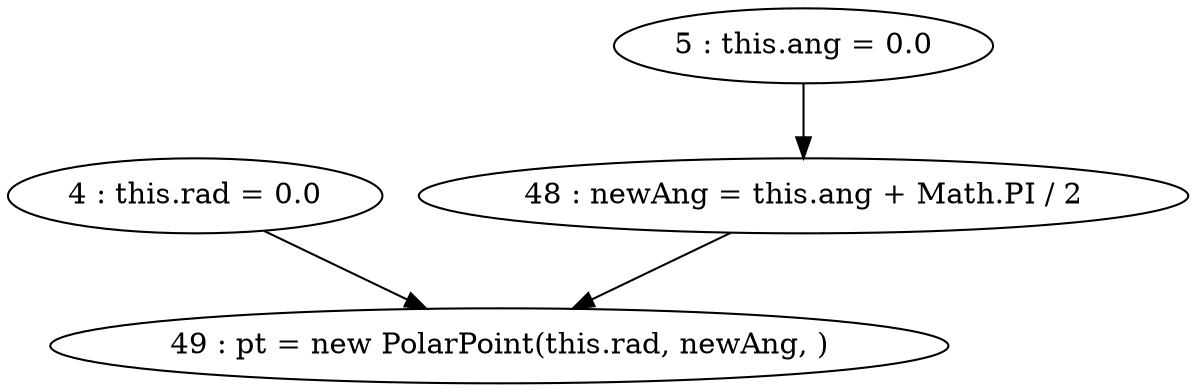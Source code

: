 digraph G {
"4 : this.rad = 0.0"
"4 : this.rad = 0.0" -> "49 : pt = new PolarPoint(this.rad, newAng, )"
"5 : this.ang = 0.0"
"5 : this.ang = 0.0" -> "48 : newAng = this.ang + Math.PI / 2"
"48 : newAng = this.ang + Math.PI / 2"
"48 : newAng = this.ang + Math.PI / 2" -> "49 : pt = new PolarPoint(this.rad, newAng, )"
"49 : pt = new PolarPoint(this.rad, newAng, )"
}